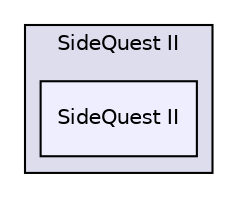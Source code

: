 digraph "SideQuest II/SideQuest II" {
  compound=true
  node [ fontsize="10", fontname="Helvetica"];
  edge [ labelfontsize="10", labelfontname="Helvetica"];
  subgraph clusterdir_0773a9c9045db70512aec2b18d0cd07f {
    graph [ bgcolor="#ddddee", pencolor="black", label="SideQuest II" fontname="Helvetica", fontsize="10", URL="dir_0773a9c9045db70512aec2b18d0cd07f.html"]
  dir_4ba45c99503bef42cc26f327d82ab65e [shape=box, label="SideQuest II", style="filled", fillcolor="#eeeeff", pencolor="black", URL="dir_4ba45c99503bef42cc26f327d82ab65e.html"];
  }
}
